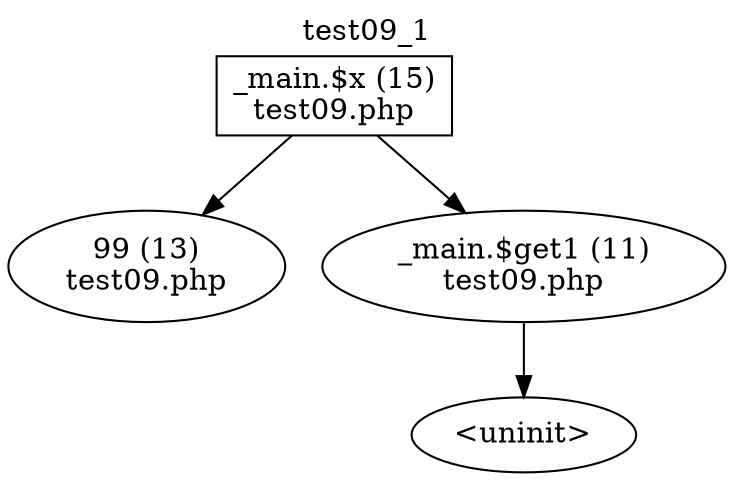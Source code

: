 digraph cfg {
  label="test09_1";
  labelloc=t;
  n1 [shape=box, label="_main.$x (15)\ntest09.php"];
  n2 [shape=ellipse, label="99 (13)\ntest09.php"];
  n3 [shape=ellipse, label="_main.$get1 (11)\ntest09.php"];
  n4 [shape=ellipse, label="<uninit>"];
  n1 -> n2;
  n1 -> n3;
  n3 -> n4;
}
